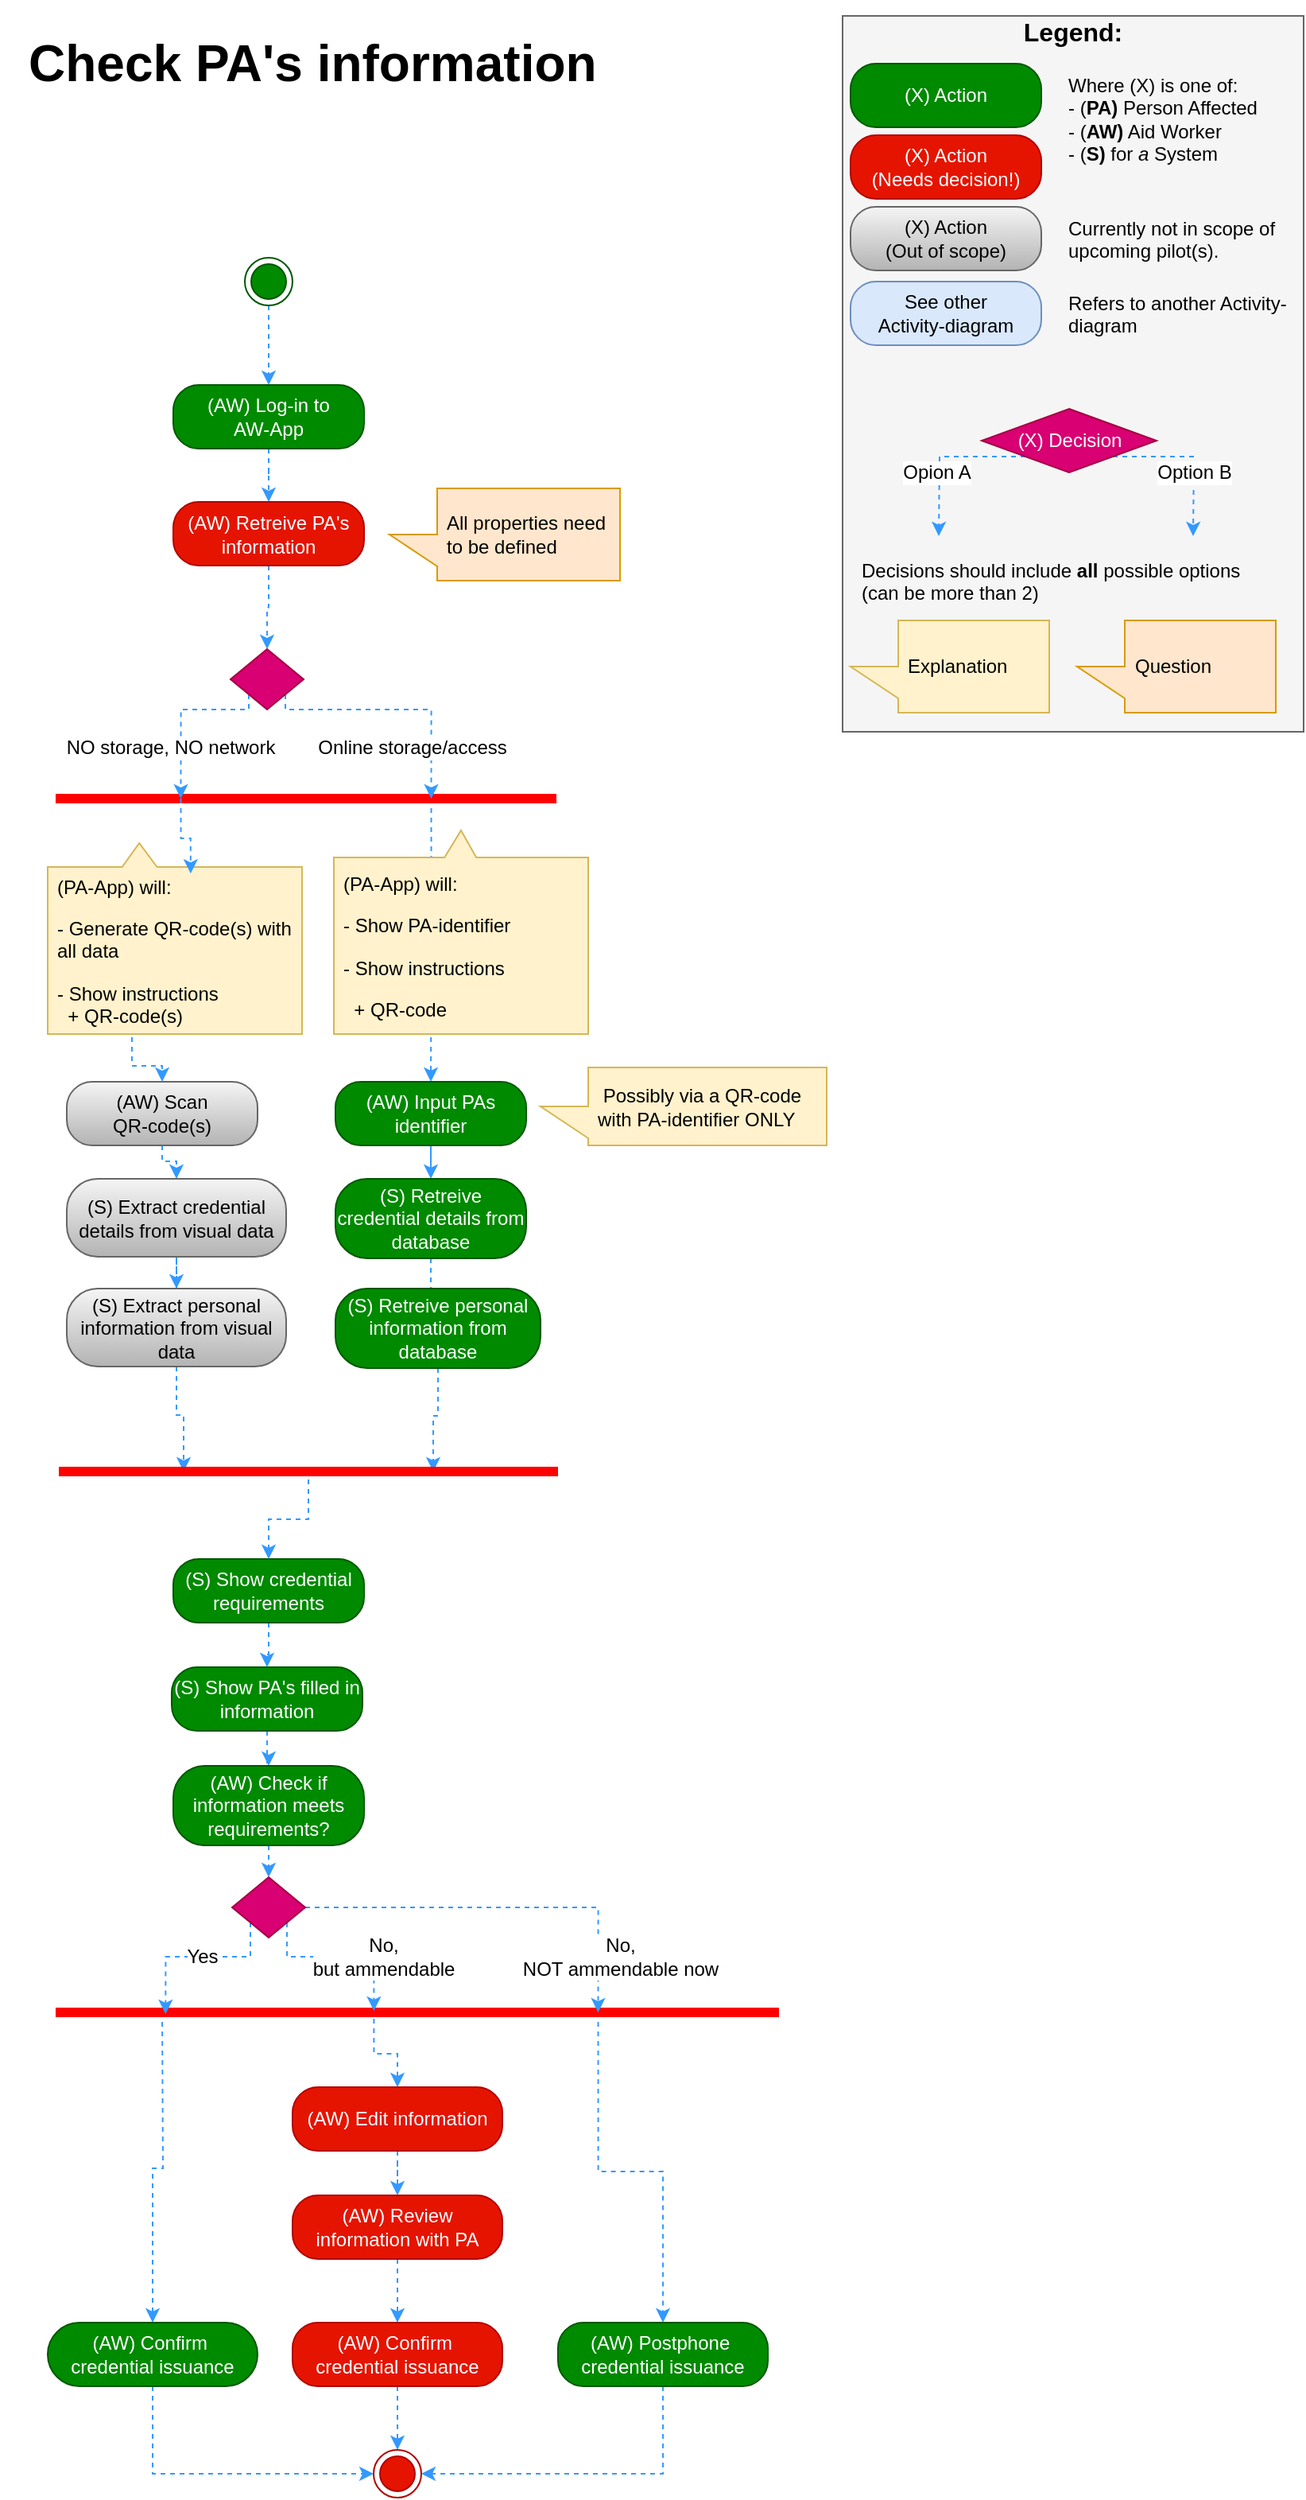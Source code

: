<mxfile version="10.9.5" type="device"><diagram id="uyd7z65uwDIBuKVMTp-y" name="Page-1"><mxGraphModel dx="1113" dy="802" grid="1" gridSize="10" guides="1" tooltips="1" connect="1" arrows="1" fold="1" page="1" pageScale="1" pageWidth="827" pageHeight="1169" math="0" shadow="0"><root><mxCell id="0"/><mxCell id="1" parent="0"/><mxCell id="qPWeZHiZY9HHB5AgoOzM-8" value="" style="rounded=0;whiteSpace=wrap;html=1;fontSize=16;align=left;fillColor=#f5f5f5;strokeColor=#666666;fontColor=#333333;" parent="1" vertex="1"><mxGeometry x="530" y="10" width="290" height="450" as="geometry"/></mxCell><mxCell id="oU4Lt3CGuPSWamgN9LYf-17" style="edgeStyle=orthogonalEdgeStyle;rounded=0;orthogonalLoop=1;jettySize=auto;html=1;entryX=0.5;entryY=0;entryDx=0;entryDy=0;strokeColor=#3399FF;fontColor=#ffffff;dashed=1;" parent="1" source="oU4Lt3CGuPSWamgN9LYf-1" target="oU4Lt3CGuPSWamgN9LYf-4" edge="1"><mxGeometry relative="1" as="geometry"/></mxCell><mxCell id="oU4Lt3CGuPSWamgN9LYf-1" value="" style="ellipse;html=1;shape=endState;fillColor=#008a00;strokeColor=#005700;fontColor=#ffffff;" parent="1" vertex="1"><mxGeometry x="154" y="162" width="30" height="30" as="geometry"/></mxCell><mxCell id="wNKQ_bm2cddxPj6tOSHI-2" value="" style="edgeStyle=orthogonalEdgeStyle;rounded=0;orthogonalLoop=1;jettySize=auto;html=1;dashed=1;strokeColor=#3399FF;fontColor=#ffffff;" edge="1" parent="1" source="oU4Lt3CGuPSWamgN9LYf-4" target="wNKQ_bm2cddxPj6tOSHI-1"><mxGeometry relative="1" as="geometry"/></mxCell><mxCell id="oU4Lt3CGuPSWamgN9LYf-4" value="(AW) Log-in to &lt;br&gt;AW-App" style="rounded=1;whiteSpace=wrap;html=1;arcSize=40;fillColor=#008a00;strokeColor=#005700;fontColor=#ffffff;" parent="1" vertex="1"><mxGeometry x="109" y="242" width="120" height="40" as="geometry"/></mxCell><mxCell id="wNKQ_bm2cddxPj6tOSHI-5" style="edgeStyle=orthogonalEdgeStyle;rounded=0;orthogonalLoop=1;jettySize=auto;html=1;exitX=0.5;exitY=1;exitDx=0;exitDy=0;entryX=0.5;entryY=0;entryDx=0;entryDy=0;dashed=1;strokeColor=#3399FF;fontColor=#ffffff;" edge="1" parent="1" source="wNKQ_bm2cddxPj6tOSHI-1" target="Aais4RwNSaP94Nk5MhEy-38"><mxGeometry relative="1" as="geometry"/></mxCell><mxCell id="wNKQ_bm2cddxPj6tOSHI-1" value="(AW) Retreive PA's information" style="rounded=1;whiteSpace=wrap;html=1;arcSize=40;fillColor=#e51400;strokeColor=#B20000;fontColor=#ffffff;" vertex="1" parent="1"><mxGeometry x="109" y="315.5" width="120" height="40" as="geometry"/></mxCell><mxCell id="oU4Lt3CGuPSWamgN9LYf-24" value="See other&lt;br&gt;Activity-diagram" style="rounded=1;whiteSpace=wrap;html=1;arcSize=40;fillColor=#dae8fc;strokeColor=#6c8ebf;" parent="1" vertex="1"><mxGeometry x="535" y="177" width="120" height="40" as="geometry"/></mxCell><mxCell id="ZIkzdJBxLHVvlqhhN6H9-13" value="" style="ellipse;html=1;shape=endState;fillColor=#e51400;strokeColor=#B20000;fontColor=#ffffff;" parent="1" vertex="1"><mxGeometry x="235" y="1540" width="30" height="30" as="geometry"/></mxCell><mxCell id="ZIkzdJBxLHVvlqhhN6H9-19" value="(X) Action&lt;br&gt;" style="rounded=1;whiteSpace=wrap;html=1;arcSize=40;fillColor=#008a00;strokeColor=#005700;fontColor=#ffffff;" parent="1" vertex="1"><mxGeometry x="535" y="40" width="120" height="40" as="geometry"/></mxCell><mxCell id="qPWeZHiZY9HHB5AgoOzM-2" value="" style="edgeStyle=orthogonalEdgeStyle;rounded=0;orthogonalLoop=1;jettySize=auto;html=1;dashed=1;strokeColor=#3399FF;exitX=0;exitY=1;exitDx=0;exitDy=0;" parent="1" source="ZIkzdJBxLHVvlqhhN6H9-20" edge="1"><mxGeometry relative="1" as="geometry"><mxPoint x="590.5" y="337" as="targetPoint"/></mxGeometry></mxCell><mxCell id="qPWeZHiZY9HHB5AgoOzM-4" value="Opion A" style="text;html=1;resizable=0;points=[];align=center;verticalAlign=middle;labelBackgroundColor=#ffffff;" parent="qPWeZHiZY9HHB5AgoOzM-2" vertex="1" connectable="0"><mxGeometry x="-0.263" y="1" relative="1" as="geometry"><mxPoint x="-18" y="9" as="offset"/></mxGeometry></mxCell><mxCell id="qPWeZHiZY9HHB5AgoOzM-3" style="edgeStyle=orthogonalEdgeStyle;rounded=0;orthogonalLoop=1;jettySize=auto;html=1;exitX=1;exitY=1;exitDx=0;exitDy=0;dashed=1;strokeColor=#3399FF;" parent="1" source="ZIkzdJBxLHVvlqhhN6H9-20" edge="1"><mxGeometry relative="1" as="geometry"><mxPoint x="750.5" y="337" as="targetPoint"/></mxGeometry></mxCell><mxCell id="qPWeZHiZY9HHB5AgoOzM-5" value="Option B" style="text;html=1;resizable=0;points=[];align=center;verticalAlign=middle;labelBackgroundColor=#ffffff;" parent="qPWeZHiZY9HHB5AgoOzM-3" vertex="1" connectable="0"><mxGeometry x="0.2" y="-1" relative="1" as="geometry"><mxPoint x="1" as="offset"/></mxGeometry></mxCell><mxCell id="ZIkzdJBxLHVvlqhhN6H9-20" value="&lt;span&gt;(X) Decision&lt;br&gt;&lt;/span&gt;" style="rhombus;whiteSpace=wrap;html=1;fillColor=#d80073;strokeColor=#A50040;fontColor=#ffffff;" parent="1" vertex="1"><mxGeometry x="617.5" y="257" width="110" height="40" as="geometry"/></mxCell><mxCell id="Aais4RwNSaP94Nk5MhEy-2" style="edgeStyle=orthogonalEdgeStyle;rounded=0;orthogonalLoop=1;jettySize=auto;html=1;exitX=0.75;exitY=0.5;exitDx=0;exitDy=0;exitPerimeter=0;entryX=0.5;entryY=0;entryDx=0;entryDy=0;dashed=1;strokeColor=#3399FF;fontColor=#ffffff;" parent="1" source="ZIkzdJBxLHVvlqhhN6H9-23" target="ZIkzdJBxLHVvlqhhN6H9-27" edge="1"><mxGeometry relative="1" as="geometry"/></mxCell><mxCell id="ZIkzdJBxLHVvlqhhN6H9-23" value="" style="shape=line;html=1;strokeWidth=6;strokeColor=#ff0000;fillColor=#008a00;fontColor=#ffffff;" parent="1" vertex="1"><mxGeometry x="35" y="497" width="315" height="10" as="geometry"/></mxCell><mxCell id="wNKQ_bm2cddxPj6tOSHI-9" value="" style="edgeStyle=orthogonalEdgeStyle;rounded=0;orthogonalLoop=1;jettySize=auto;html=1;dashed=1;strokeColor=#3399FF;fontColor=#ffffff;exitX=0;exitY=0;exitDx=107;exitDy=70;exitPerimeter=0;" edge="1" parent="1" source="wNKQ_bm2cddxPj6tOSHI-29" target="wNKQ_bm2cddxPj6tOSHI-8"><mxGeometry relative="1" as="geometry"><mxPoint x="102" y="650" as="sourcePoint"/></mxGeometry></mxCell><mxCell id="wNKQ_bm2cddxPj6tOSHI-11" value="" style="edgeStyle=orthogonalEdgeStyle;rounded=0;orthogonalLoop=1;jettySize=auto;html=1;dashed=1;strokeColor=#3399FF;fontColor=#ffffff;" edge="1" parent="1" source="wNKQ_bm2cddxPj6tOSHI-8" target="wNKQ_bm2cddxPj6tOSHI-10"><mxGeometry relative="1" as="geometry"><Array as="points"><mxPoint x="102" y="730"/><mxPoint x="111" y="730"/></Array></mxGeometry></mxCell><mxCell id="wNKQ_bm2cddxPj6tOSHI-8" value="(AW) Scan &lt;br&gt;QR-code(s)" style="rounded=1;whiteSpace=wrap;html=1;arcSize=40;fillColor=#f5f5f5;strokeColor=#666666;gradientColor=#b3b3b3;" vertex="1" parent="1"><mxGeometry x="42" y="680" width="120" height="40" as="geometry"/></mxCell><mxCell id="wNKQ_bm2cddxPj6tOSHI-35" value="" style="edgeStyle=orthogonalEdgeStyle;rounded=0;orthogonalLoop=1;jettySize=auto;html=1;dashed=1;strokeColor=#3399FF;fontColor=#ffffff;" edge="1" parent="1" source="wNKQ_bm2cddxPj6tOSHI-10" target="wNKQ_bm2cddxPj6tOSHI-34"><mxGeometry relative="1" as="geometry"/></mxCell><mxCell id="wNKQ_bm2cddxPj6tOSHI-10" value="(S) Extract credential details from visual data" style="rounded=1;whiteSpace=wrap;html=1;arcSize=40;fillColor=#f5f5f5;strokeColor=#666666;gradientColor=#b3b3b3;" vertex="1" parent="1"><mxGeometry x="42" y="741" width="138" height="49" as="geometry"/></mxCell><mxCell id="wNKQ_bm2cddxPj6tOSHI-36" style="edgeStyle=orthogonalEdgeStyle;rounded=0;orthogonalLoop=1;jettySize=auto;html=1;exitX=0.5;exitY=1;exitDx=0;exitDy=0;entryX=0.25;entryY=0.5;entryDx=0;entryDy=0;entryPerimeter=0;dashed=1;strokeColor=#3399FF;fontColor=#ffffff;" edge="1" parent="1" source="wNKQ_bm2cddxPj6tOSHI-34" target="bS0sMl6j7w7xX164Mt2F-2"><mxGeometry relative="1" as="geometry"/></mxCell><mxCell id="wNKQ_bm2cddxPj6tOSHI-34" value="(S) Extract personal information from visual data" style="rounded=1;whiteSpace=wrap;html=1;arcSize=40;fillColor=#f5f5f5;strokeColor=#666666;gradientColor=#b3b3b3;" vertex="1" parent="1"><mxGeometry x="42" y="810" width="138" height="49" as="geometry"/></mxCell><mxCell id="wNKQ_bm2cddxPj6tOSHI-39" value="" style="edgeStyle=orthogonalEdgeStyle;rounded=0;orthogonalLoop=1;jettySize=auto;html=1;dashed=1;strokeColor=#3399FF;fontColor=#ffffff;" edge="1" parent="1" source="ZIkzdJBxLHVvlqhhN6H9-27" target="wNKQ_bm2cddxPj6tOSHI-38"><mxGeometry relative="1" as="geometry"/></mxCell><mxCell id="ZIkzdJBxLHVvlqhhN6H9-27" value="(AW) Input PAs identifier" style="rounded=1;whiteSpace=wrap;html=1;arcSize=40;fillColor=#008a00;strokeColor=#005700;fontColor=#ffffff;" parent="1" vertex="1"><mxGeometry x="211" y="680" width="120" height="40" as="geometry"/></mxCell><mxCell id="wNKQ_bm2cddxPj6tOSHI-41" value="" style="edgeStyle=orthogonalEdgeStyle;rounded=0;orthogonalLoop=1;jettySize=auto;html=1;dashed=1;strokeColor=#3399FF;fontColor=#ffffff;" edge="1" parent="1" source="wNKQ_bm2cddxPj6tOSHI-38" target="wNKQ_bm2cddxPj6tOSHI-40"><mxGeometry relative="1" as="geometry"/></mxCell><mxCell id="wNKQ_bm2cddxPj6tOSHI-38" value="(S) Retreive credential details from database" style="rounded=1;whiteSpace=wrap;html=1;arcSize=40;fillColor=#008a00;strokeColor=#005700;fontColor=#ffffff;" vertex="1" parent="1"><mxGeometry x="211" y="741" width="120" height="50" as="geometry"/></mxCell><mxCell id="wNKQ_bm2cddxPj6tOSHI-42" style="edgeStyle=orthogonalEdgeStyle;rounded=0;orthogonalLoop=1;jettySize=auto;html=1;exitX=0.5;exitY=1;exitDx=0;exitDy=0;entryX=0.75;entryY=0.5;entryDx=0;entryDy=0;entryPerimeter=0;dashed=1;strokeColor=#3399FF;fontColor=#ffffff;" edge="1" parent="1" source="wNKQ_bm2cddxPj6tOSHI-40" target="bS0sMl6j7w7xX164Mt2F-2"><mxGeometry relative="1" as="geometry"/></mxCell><mxCell id="wNKQ_bm2cddxPj6tOSHI-40" value="(S) Retreive personal information from database" style="rounded=1;whiteSpace=wrap;html=1;arcSize=40;fillColor=#008a00;strokeColor=#005700;fontColor=#ffffff;" vertex="1" parent="1"><mxGeometry x="211" y="810" width="129" height="50" as="geometry"/></mxCell><mxCell id="bS0sMl6j7w7xX164Mt2F-2" value="" style="shape=line;html=1;strokeWidth=6;strokeColor=#ff0000;" parent="1" vertex="1"><mxGeometry x="37" y="920" width="314" height="10" as="geometry"/></mxCell><mxCell id="Aais4RwNSaP94Nk5MhEy-45" style="edgeStyle=orthogonalEdgeStyle;rounded=0;orthogonalLoop=1;jettySize=auto;html=1;exitX=1;exitY=1;exitDx=0;exitDy=0;entryX=0.75;entryY=0.5;entryDx=0;entryDy=0;dashed=1;strokeColor=#3399FF;fontColor=#000000;entryPerimeter=0;" parent="1" source="Aais4RwNSaP94Nk5MhEy-38" target="ZIkzdJBxLHVvlqhhN6H9-23" edge="1"><mxGeometry relative="1" as="geometry"><mxPoint x="261" y="487" as="targetPoint"/><Array as="points"><mxPoint x="180" y="446"/><mxPoint x="271" y="446"/></Array></mxGeometry></mxCell><mxCell id="cxPOouxq9sop6kHmiRh0-3" value="B" style="text;resizable=0;points=[];align=center;verticalAlign=middle;labelBackgroundColor=none;fontColor=none;noLabel=1;" parent="Aais4RwNSaP94Nk5MhEy-45" vertex="1" connectable="0"><mxGeometry x="-0.05" relative="1" as="geometry"><mxPoint as="offset"/></mxGeometry></mxCell><mxCell id="cxPOouxq9sop6kHmiRh0-4" value="Online storage/access" style="text;html=1;resizable=0;points=[];align=center;verticalAlign=middle;labelBackgroundColor=#ffffff;fontColor=none;" parent="Aais4RwNSaP94Nk5MhEy-45" vertex="1" connectable="0"><mxGeometry x="0.05" y="1" relative="1" as="geometry"><mxPoint x="6" y="25" as="offset"/></mxGeometry></mxCell><mxCell id="Aais4RwNSaP94Nk5MhEy-46" style="edgeStyle=orthogonalEdgeStyle;rounded=0;orthogonalLoop=1;jettySize=auto;html=1;entryX=0.25;entryY=0.5;entryDx=0;entryDy=0;dashed=1;strokeColor=#3399FF;fontColor=#000000;entryPerimeter=0;exitX=0;exitY=1;exitDx=0;exitDy=0;" parent="1" source="Aais4RwNSaP94Nk5MhEy-38" target="ZIkzdJBxLHVvlqhhN6H9-23" edge="1"><mxGeometry relative="1" as="geometry"><mxPoint x="67" y="487" as="targetPoint"/><Array as="points"><mxPoint x="157" y="446"/><mxPoint x="114" y="446"/></Array></mxGeometry></mxCell><mxCell id="cxPOouxq9sop6kHmiRh0-5" value="NO storage, NO network" style="text;html=1;resizable=0;points=[];align=center;verticalAlign=middle;labelBackgroundColor=#ffffff;fontColor=none;" parent="Aais4RwNSaP94Nk5MhEy-46" vertex="1" connectable="0"><mxGeometry x="-0.183" relative="1" as="geometry"><mxPoint x="-15" y="24" as="offset"/></mxGeometry></mxCell><mxCell id="Aais4RwNSaP94Nk5MhEy-38" value="" style="rhombus;whiteSpace=wrap;html=1;fillColor=#d80073;strokeColor=#A50040;fontColor=#ffffff;" parent="1" vertex="1"><mxGeometry x="145" y="408" width="46" height="38" as="geometry"/></mxCell><mxCell id="WfXmcPwxeHTYvbWjd16P-14" value="(X) Action&lt;br&gt;(Needs decision!)&lt;br&gt;" style="rounded=1;whiteSpace=wrap;html=1;arcSize=40;fillColor=#e51400;strokeColor=#B20000;fontColor=#ffffff;" parent="1" vertex="1"><mxGeometry x="535" y="85" width="120" height="40" as="geometry"/></mxCell><mxCell id="qPWeZHiZY9HHB5AgoOzM-6" value="Check PA's information" style="text;html=1;strokeColor=none;fillColor=none;align=left;verticalAlign=middle;whiteSpace=wrap;rounded=0;fontStyle=1;fontSize=32;spacingLeft=16;" parent="1" vertex="1"><mxGeometry width="518" height="80" as="geometry"/></mxCell><mxCell id="qPWeZHiZY9HHB5AgoOzM-7" value="&lt;font style=&quot;font-size: 16px;&quot;&gt;Legend:&lt;/font&gt;" style="text;html=1;strokeColor=none;fillColor=none;align=center;verticalAlign=middle;whiteSpace=wrap;rounded=0;fontSize=16;fontStyle=1" parent="1" vertex="1"><mxGeometry x="655" y="10" width="40" height="20" as="geometry"/></mxCell><mxCell id="qPWeZHiZY9HHB5AgoOzM-9" value="Where (X) is one of:&lt;br&gt;- (&lt;b&gt;PA)&lt;/b&gt; Person Affected&lt;br&gt;- (&lt;b&gt;AW)&lt;/b&gt; Aid Worker&lt;br&gt;- (&lt;b&gt;S)&lt;/b&gt; for &lt;i&gt;a&lt;/i&gt; System&lt;br&gt;" style="text;html=1;strokeColor=none;fillColor=none;align=left;verticalAlign=top;whiteSpace=wrap;rounded=0;fontSize=12;" parent="1" vertex="1"><mxGeometry x="670" y="40" width="140" height="70" as="geometry"/></mxCell><mxCell id="qPWeZHiZY9HHB5AgoOzM-10" value="Refers to another Activity-diagram&lt;br&gt;" style="text;html=1;strokeColor=none;fillColor=none;align=left;verticalAlign=top;whiteSpace=wrap;rounded=0;fontSize=12;" parent="1" vertex="1"><mxGeometry x="670" y="177" width="140" height="38" as="geometry"/></mxCell><mxCell id="qPWeZHiZY9HHB5AgoOzM-11" value="Decisions should include &lt;b&gt;all&lt;/b&gt; possible options (can be more than 2)&lt;br&gt;" style="text;html=1;strokeColor=none;fillColor=none;align=left;verticalAlign=top;whiteSpace=wrap;rounded=0;fontSize=12;" parent="1" vertex="1"><mxGeometry x="540" y="345" width="250" height="38" as="geometry"/></mxCell><mxCell id="qPWeZHiZY9HHB5AgoOzM-12" value="&lt;p&gt;Explanation&lt;/p&gt;" style="shape=callout;whiteSpace=wrap;html=1;perimeter=calloutPerimeter;fillColor=#fff2cc;fontSize=12;align=left;strokeColor=#d6b656;spacingLeft=4;direction=south;" parent="1" vertex="1"><mxGeometry x="535" y="390" width="125" height="58" as="geometry"/></mxCell><mxCell id="qPWeZHiZY9HHB5AgoOzM-14" value="(X) Action&lt;br&gt;(Out of scope)&lt;br&gt;" style="rounded=1;whiteSpace=wrap;html=1;arcSize=40;fillColor=#f5f5f5;strokeColor=#666666;gradientColor=#b3b3b3;" parent="1" vertex="1"><mxGeometry x="535" y="130" width="120" height="40" as="geometry"/></mxCell><mxCell id="qPWeZHiZY9HHB5AgoOzM-15" value="Currently not in scope of upcoming pilot(s).&lt;br&gt;" style="text;html=1;strokeColor=none;fillColor=none;align=left;verticalAlign=top;whiteSpace=wrap;rounded=0;fontSize=12;" parent="1" vertex="1"><mxGeometry x="670" y="130" width="140" height="70" as="geometry"/></mxCell><mxCell id="Uit7KEXlVji0P1EJkTZ3-1" value="&lt;p&gt;Question&lt;/p&gt;" style="shape=callout;whiteSpace=wrap;html=1;perimeter=calloutPerimeter;fillColor=#ffe6cc;fontSize=12;align=left;strokeColor=#d79b00;spacingLeft=4;direction=south;" parent="1" vertex="1"><mxGeometry x="677.5" y="390" width="125" height="58" as="geometry"/></mxCell><mxCell id="wNKQ_bm2cddxPj6tOSHI-15" value="" style="edgeStyle=orthogonalEdgeStyle;rounded=0;orthogonalLoop=1;jettySize=auto;html=1;dashed=1;strokeColor=#3399FF;fontColor=#ffffff;" edge="1" parent="1" source="wNKQ_bm2cddxPj6tOSHI-12" target="wNKQ_bm2cddxPj6tOSHI-14"><mxGeometry relative="1" as="geometry"/></mxCell><mxCell id="wNKQ_bm2cddxPj6tOSHI-12" value="(S) Show credential requirements" style="rounded=1;whiteSpace=wrap;html=1;arcSize=40;fillColor=#008a00;strokeColor=#005700;fontColor=#ffffff;" vertex="1" parent="1"><mxGeometry x="109" y="980" width="120" height="40" as="geometry"/></mxCell><mxCell id="wNKQ_bm2cddxPj6tOSHI-24" value="" style="edgeStyle=orthogonalEdgeStyle;rounded=0;orthogonalLoop=1;jettySize=auto;html=1;dashed=1;strokeColor=#3399FF;fontColor=#ffffff;" edge="1" parent="1" source="wNKQ_bm2cddxPj6tOSHI-14" target="wNKQ_bm2cddxPj6tOSHI-23"><mxGeometry relative="1" as="geometry"/></mxCell><mxCell id="wNKQ_bm2cddxPj6tOSHI-14" value="(S) Show PA's filled in information" style="rounded=1;whiteSpace=wrap;html=1;arcSize=40;fillColor=#008a00;strokeColor=#005700;fontColor=#ffffff;" vertex="1" parent="1"><mxGeometry x="108" y="1048" width="120" height="40" as="geometry"/></mxCell><mxCell id="wNKQ_bm2cddxPj6tOSHI-25" style="edgeStyle=orthogonalEdgeStyle;rounded=0;orthogonalLoop=1;jettySize=auto;html=1;exitX=0.5;exitY=1;exitDx=0;exitDy=0;entryX=0.5;entryY=0;entryDx=0;entryDy=0;dashed=1;strokeColor=#3399FF;fontColor=#ffffff;" edge="1" parent="1" source="wNKQ_bm2cddxPj6tOSHI-23" target="wNKQ_bm2cddxPj6tOSHI-22"><mxGeometry relative="1" as="geometry"/></mxCell><mxCell id="wNKQ_bm2cddxPj6tOSHI-23" value="(AW) Check if information meets requirements?" style="rounded=1;whiteSpace=wrap;html=1;arcSize=40;fillColor=#008a00;strokeColor=#005700;fontColor=#ffffff;" vertex="1" parent="1"><mxGeometry x="109" y="1110" width="120" height="50" as="geometry"/></mxCell><mxCell id="wNKQ_bm2cddxPj6tOSHI-13" style="edgeStyle=orthogonalEdgeStyle;rounded=0;orthogonalLoop=1;jettySize=auto;html=1;entryX=0.5;entryY=0;entryDx=0;entryDy=0;dashed=1;strokeColor=#3399FF;fontColor=#ffffff;" edge="1" parent="1" source="bS0sMl6j7w7xX164Mt2F-2" target="wNKQ_bm2cddxPj6tOSHI-12"><mxGeometry relative="1" as="geometry"><mxPoint x="168" y="1220" as="targetPoint"/><mxPoint x="169" y="930" as="sourcePoint"/></mxGeometry></mxCell><mxCell id="wNKQ_bm2cddxPj6tOSHI-48" style="edgeStyle=orthogonalEdgeStyle;rounded=0;orthogonalLoop=1;jettySize=auto;html=1;entryX=0.5;entryY=0;entryDx=0;entryDy=0;dashed=1;strokeColor=#3399FF;fontColor=#ffffff;" edge="1" parent="1" target="wNKQ_bm2cddxPj6tOSHI-47"><mxGeometry relative="1" as="geometry"><mxPoint x="102" y="1265" as="sourcePoint"/></mxGeometry></mxCell><mxCell id="wNKQ_bm2cddxPj6tOSHI-61" style="edgeStyle=orthogonalEdgeStyle;rounded=0;orthogonalLoop=1;jettySize=auto;html=1;exitX=0.44;exitY=0.3;exitDx=0;exitDy=0;exitPerimeter=0;entryX=0.5;entryY=0;entryDx=0;entryDy=0;dashed=1;strokeColor=#3399FF;fontColor=#ffffff;" edge="1" parent="1" source="wNKQ_bm2cddxPj6tOSHI-16" target="wNKQ_bm2cddxPj6tOSHI-51"><mxGeometry relative="1" as="geometry"/></mxCell><mxCell id="wNKQ_bm2cddxPj6tOSHI-62" style="edgeStyle=orthogonalEdgeStyle;rounded=0;orthogonalLoop=1;jettySize=auto;html=1;exitX=0.75;exitY=0.5;exitDx=0;exitDy=0;exitPerimeter=0;entryX=0.5;entryY=0;entryDx=0;entryDy=0;dashed=1;strokeColor=#3399FF;fontColor=#ffffff;" edge="1" parent="1" source="wNKQ_bm2cddxPj6tOSHI-16" target="wNKQ_bm2cddxPj6tOSHI-57"><mxGeometry relative="1" as="geometry"><mxPoint x="416" y="1312" as="targetPoint"/></mxGeometry></mxCell><mxCell id="wNKQ_bm2cddxPj6tOSHI-16" value="" style="shape=line;html=1;strokeWidth=6;strokeColor=#ff0000;fillColor=#008a00;fontColor=#ffffff;" vertex="1" parent="1"><mxGeometry x="35" y="1260" width="455" height="10" as="geometry"/></mxCell><mxCell id="wNKQ_bm2cddxPj6tOSHI-17" style="edgeStyle=orthogonalEdgeStyle;rounded=0;orthogonalLoop=1;jettySize=auto;html=1;exitX=1;exitY=1;exitDx=0;exitDy=0;entryX=0.44;entryY=0.4;entryDx=0;entryDy=0;dashed=1;strokeColor=#3399FF;fontColor=#000000;entryPerimeter=0;" edge="1" parent="1" source="wNKQ_bm2cddxPj6tOSHI-22" target="wNKQ_bm2cddxPj6tOSHI-16"><mxGeometry relative="1" as="geometry"><mxPoint x="261" y="1309" as="targetPoint"/><Array as="points"><mxPoint x="180" y="1209"/><mxPoint x="180" y="1230"/><mxPoint x="235" y="1230"/></Array></mxGeometry></mxCell><mxCell id="wNKQ_bm2cddxPj6tOSHI-18" value="B" style="text;resizable=0;points=[];align=center;verticalAlign=middle;labelBackgroundColor=none;fontColor=none;noLabel=1;" vertex="1" connectable="0" parent="wNKQ_bm2cddxPj6tOSHI-17"><mxGeometry x="-0.05" relative="1" as="geometry"><mxPoint as="offset"/></mxGeometry></mxCell><mxCell id="wNKQ_bm2cddxPj6tOSHI-19" value="No,&lt;br&gt;but ammendable" style="text;html=1;resizable=0;points=[];align=center;verticalAlign=middle;labelBackgroundColor=#ffffff;fontColor=none;" vertex="1" connectable="0" parent="wNKQ_bm2cddxPj6tOSHI-17"><mxGeometry x="0.05" y="1" relative="1" as="geometry"><mxPoint x="24" y="1" as="offset"/></mxGeometry></mxCell><mxCell id="wNKQ_bm2cddxPj6tOSHI-20" style="edgeStyle=orthogonalEdgeStyle;rounded=0;orthogonalLoop=1;jettySize=auto;html=1;entryX=0.152;entryY=0.6;entryDx=0;entryDy=0;dashed=1;strokeColor=#3399FF;fontColor=#000000;entryPerimeter=0;exitX=0;exitY=1;exitDx=0;exitDy=0;" edge="1" parent="1" source="wNKQ_bm2cddxPj6tOSHI-22" target="wNKQ_bm2cddxPj6tOSHI-16"><mxGeometry relative="1" as="geometry"><mxPoint x="67" y="1309" as="targetPoint"/><Array as="points"><mxPoint x="157" y="1209"/><mxPoint x="157" y="1230"/><mxPoint x="104" y="1230"/></Array></mxGeometry></mxCell><mxCell id="wNKQ_bm2cddxPj6tOSHI-21" value="Yes" style="text;html=1;resizable=0;points=[];align=center;verticalAlign=middle;labelBackgroundColor=#ffffff;fontColor=none;" vertex="1" connectable="0" parent="wNKQ_bm2cddxPj6tOSHI-20"><mxGeometry x="-0.183" relative="1" as="geometry"><mxPoint x="-7" as="offset"/></mxGeometry></mxCell><mxCell id="wNKQ_bm2cddxPj6tOSHI-43" style="edgeStyle=orthogonalEdgeStyle;rounded=0;orthogonalLoop=1;jettySize=auto;html=1;exitX=1;exitY=0.5;exitDx=0;exitDy=0;entryX=0.75;entryY=0.5;entryDx=0;entryDy=0;entryPerimeter=0;dashed=1;strokeColor=#3399FF;fontColor=#ffffff;" edge="1" parent="1" source="wNKQ_bm2cddxPj6tOSHI-22" target="wNKQ_bm2cddxPj6tOSHI-16"><mxGeometry relative="1" as="geometry"/></mxCell><mxCell id="wNKQ_bm2cddxPj6tOSHI-44" value="&lt;font color=&quot;#000000&quot;&gt;No,&lt;br&gt;NOT ammendable now&lt;/font&gt;" style="text;html=1;resizable=0;points=[];align=center;verticalAlign=middle;labelBackgroundColor=#ffffff;fontColor=#ffffff;" vertex="1" connectable="0" parent="wNKQ_bm2cddxPj6tOSHI-43"><mxGeometry x="-0.128" y="3" relative="1" as="geometry"><mxPoint x="89" y="34" as="offset"/></mxGeometry></mxCell><mxCell id="wNKQ_bm2cddxPj6tOSHI-22" value="" style="rhombus;whiteSpace=wrap;html=1;fillColor=#d80073;strokeColor=#A50040;fontColor=#ffffff;" vertex="1" parent="1"><mxGeometry x="146" y="1180" width="46" height="38" as="geometry"/></mxCell><mxCell id="wNKQ_bm2cddxPj6tOSHI-29" value="&lt;p&gt;&lt;span style=&quot;text-align: center&quot;&gt;(PA-App) will:&lt;/span&gt;&lt;/p&gt;&lt;p&gt;&lt;span style=&quot;text-align: center&quot;&gt;- Generate QR-code(s) with all data&lt;/span&gt;&lt;/p&gt;&lt;p&gt;&lt;span&gt;-&amp;nbsp;&lt;/span&gt;&lt;span&gt;Show instructions&lt;br&gt;&lt;/span&gt;&lt;span&gt;&amp;nbsp; + QR-code(s)&lt;/span&gt;&lt;/p&gt;" style="shape=callout;whiteSpace=wrap;html=1;perimeter=calloutPerimeter;fillColor=#fff2cc;fontSize=12;align=left;strokeColor=#d6b656;spacingLeft=4;direction=west;position2=0.64;base=22;size=15;position=0.57;" vertex="1" parent="1"><mxGeometry x="30" y="530" width="160" height="120" as="geometry"/></mxCell><mxCell id="wNKQ_bm2cddxPj6tOSHI-37" value="&lt;p&gt;&lt;span style=&quot;text-align: center&quot;&gt;(PA-App) will:&lt;/span&gt;&lt;/p&gt;&lt;p&gt;&lt;span style=&quot;text-align: center&quot;&gt;- Show PA-identifier&lt;/span&gt;&lt;/p&gt;&lt;p&gt;&lt;span&gt;-&amp;nbsp;&lt;/span&gt;&lt;span&gt;Show instructions&lt;/span&gt;&lt;br&gt;&lt;/p&gt;&lt;p&gt;&lt;span&gt;&amp;nbsp; + QR-code&lt;/span&gt;&lt;/p&gt;" style="shape=callout;whiteSpace=wrap;html=1;perimeter=calloutPerimeter;fillColor=#fff2cc;fontSize=12;align=left;strokeColor=#d6b656;spacingLeft=4;direction=west;size=17;position=0.44;" vertex="1" parent="1"><mxGeometry x="210" y="522" width="160" height="128" as="geometry"/></mxCell><mxCell id="Aais4RwNSaP94Nk5MhEy-1" style="edgeStyle=orthogonalEdgeStyle;rounded=0;orthogonalLoop=1;jettySize=auto;html=1;exitX=0.25;exitY=0.5;exitDx=0;exitDy=0;exitPerimeter=0;entryX=0.438;entryY=0.841;entryDx=0;entryDy=0;dashed=1;strokeColor=#3399FF;fontColor=#ffffff;entryPerimeter=0;" parent="1" source="ZIkzdJBxLHVvlqhhN6H9-23" target="wNKQ_bm2cddxPj6tOSHI-29" edge="1"><mxGeometry relative="1" as="geometry"><mxPoint x="102" y="540" as="targetPoint"/></mxGeometry></mxCell><mxCell id="wNKQ_bm2cddxPj6tOSHI-50" value="" style="edgeStyle=orthogonalEdgeStyle;rounded=0;orthogonalLoop=1;jettySize=auto;html=1;dashed=1;strokeColor=#3399FF;fontColor=#ffffff;entryX=0;entryY=0.5;entryDx=0;entryDy=0;" edge="1" parent="1" source="wNKQ_bm2cddxPj6tOSHI-47" target="ZIkzdJBxLHVvlqhhN6H9-13"><mxGeometry relative="1" as="geometry"><mxPoint x="96" y="1380" as="targetPoint"/><Array as="points"><mxPoint x="96" y="1555"/></Array></mxGeometry></mxCell><mxCell id="wNKQ_bm2cddxPj6tOSHI-47" value="(AW) Confirm&amp;nbsp; credential issuance" style="rounded=1;whiteSpace=wrap;html=1;arcSize=50;fillColor=#008a00;strokeColor=#005700;fontColor=#ffffff;" vertex="1" parent="1"><mxGeometry x="30" y="1460" width="132" height="40" as="geometry"/></mxCell><mxCell id="wNKQ_bm2cddxPj6tOSHI-53" value="" style="edgeStyle=orthogonalEdgeStyle;rounded=0;orthogonalLoop=1;jettySize=auto;html=1;dashed=1;strokeColor=#3399FF;fontColor=#ffffff;" edge="1" parent="1" source="wNKQ_bm2cddxPj6tOSHI-51" target="wNKQ_bm2cddxPj6tOSHI-52"><mxGeometry relative="1" as="geometry"/></mxCell><mxCell id="wNKQ_bm2cddxPj6tOSHI-51" value="(AW) Edit information" style="rounded=1;whiteSpace=wrap;html=1;arcSize=40;fillColor=#e51400;strokeColor=#B20000;fontColor=#ffffff;" vertex="1" parent="1"><mxGeometry x="184" y="1312" width="132" height="40" as="geometry"/></mxCell><mxCell id="wNKQ_bm2cddxPj6tOSHI-55" value="" style="edgeStyle=orthogonalEdgeStyle;rounded=0;orthogonalLoop=1;jettySize=auto;html=1;dashed=1;strokeColor=#3399FF;fontColor=#ffffff;" edge="1" parent="1" source="wNKQ_bm2cddxPj6tOSHI-52" target="wNKQ_bm2cddxPj6tOSHI-54"><mxGeometry relative="1" as="geometry"/></mxCell><mxCell id="wNKQ_bm2cddxPj6tOSHI-52" value="(AW) Review information with PA" style="rounded=1;whiteSpace=wrap;html=1;arcSize=40;fillColor=#e51400;strokeColor=#B20000;fontColor=#ffffff;" vertex="1" parent="1"><mxGeometry x="184" y="1380" width="132" height="40" as="geometry"/></mxCell><mxCell id="wNKQ_bm2cddxPj6tOSHI-56" style="edgeStyle=orthogonalEdgeStyle;rounded=0;orthogonalLoop=1;jettySize=auto;html=1;exitX=0.5;exitY=1;exitDx=0;exitDy=0;dashed=1;strokeColor=#3399FF;fontColor=#ffffff;" edge="1" parent="1" source="wNKQ_bm2cddxPj6tOSHI-54" target="ZIkzdJBxLHVvlqhhN6H9-13"><mxGeometry relative="1" as="geometry"/></mxCell><mxCell id="wNKQ_bm2cddxPj6tOSHI-54" value="(AW) Confirm&amp;nbsp; credential issuance" style="rounded=1;whiteSpace=wrap;html=1;arcSize=40;fillColor=#e51400;strokeColor=#B20000;fontColor=#ffffff;" vertex="1" parent="1"><mxGeometry x="184" y="1460" width="132" height="40" as="geometry"/></mxCell><mxCell id="wNKQ_bm2cddxPj6tOSHI-58" style="edgeStyle=orthogonalEdgeStyle;rounded=0;orthogonalLoop=1;jettySize=auto;html=1;exitX=0.5;exitY=1;exitDx=0;exitDy=0;entryX=1;entryY=0.5;entryDx=0;entryDy=0;dashed=1;strokeColor=#3399FF;fontColor=#ffffff;" edge="1" parent="1" source="wNKQ_bm2cddxPj6tOSHI-57" target="ZIkzdJBxLHVvlqhhN6H9-13"><mxGeometry relative="1" as="geometry"/></mxCell><mxCell id="wNKQ_bm2cddxPj6tOSHI-57" value="(AW) Postphone&amp;nbsp; credential issuance" style="rounded=1;whiteSpace=wrap;html=1;arcSize=40;fillColor=#008a00;strokeColor=#005700;fontColor=#ffffff;" vertex="1" parent="1"><mxGeometry x="351" y="1460" width="132" height="40" as="geometry"/></mxCell><mxCell id="wNKQ_bm2cddxPj6tOSHI-63" value="&lt;p&gt;All properties need to be defined&lt;/p&gt;" style="shape=callout;whiteSpace=wrap;html=1;perimeter=calloutPerimeter;fillColor=#ffe6cc;fontSize=12;align=left;strokeColor=#d79b00;spacingLeft=4;direction=south;" vertex="1" parent="1"><mxGeometry x="245" y="307" width="145" height="58" as="geometry"/></mxCell><mxCell id="wNKQ_bm2cddxPj6tOSHI-64" value="&lt;p&gt;&lt;span style=&quot;text-align: center&quot;&gt;&amp;nbsp;Possibly via a QR-code with PA-identifier ONLY&lt;/span&gt;&lt;/p&gt;" style="shape=callout;whiteSpace=wrap;html=1;perimeter=calloutPerimeter;fillColor=#fff2cc;fontSize=12;align=left;strokeColor=#d6b656;spacingLeft=4;direction=south;" vertex="1" parent="1"><mxGeometry x="340" y="671" width="180" height="49" as="geometry"/></mxCell></root></mxGraphModel></diagram></mxfile>